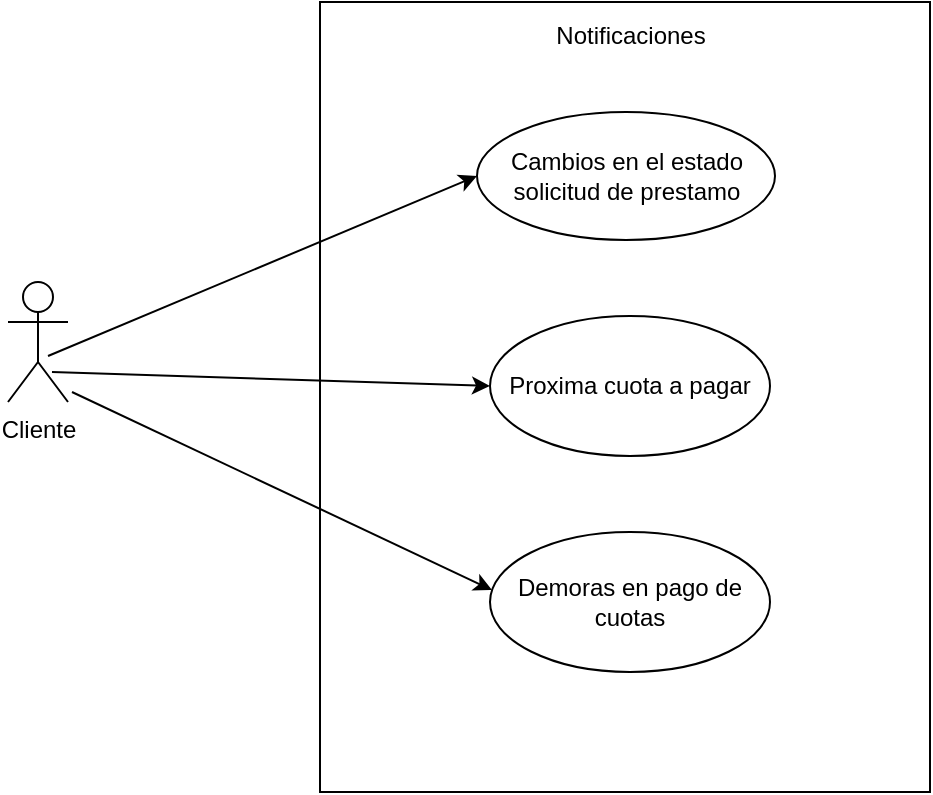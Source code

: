 <mxfile>
    <diagram id="1fi5Kx5LPePZL9SqUFNj" name="Page-1">
        <mxGraphModel dx="1277" dy="1185" grid="0" gridSize="10" guides="1" tooltips="1" connect="1" arrows="1" fold="1" page="0" pageScale="1" pageWidth="850" pageHeight="1100" math="0" shadow="0">
            <root>
                <mxCell id="0"/>
                <mxCell id="1" parent="0"/>
                <mxCell id="39" value="" style="rounded=0;whiteSpace=wrap;html=1;" parent="1" vertex="1">
                    <mxGeometry x="145" y="-158" width="305" height="395" as="geometry"/>
                </mxCell>
                <mxCell id="16" value="Demoras en pago de cuotas" style="ellipse;whiteSpace=wrap;html=1;" parent="1" vertex="1">
                    <mxGeometry x="230" y="107" width="140" height="70" as="geometry"/>
                </mxCell>
                <mxCell id="40" value="Notificaciones" style="text;html=1;align=center;verticalAlign=middle;resizable=0;points=[];autosize=1;strokeColor=none;" parent="1" vertex="1">
                    <mxGeometry x="257.5" y="-150" width="85" height="18" as="geometry"/>
                </mxCell>
                <mxCell id="67" style="edgeStyle=none;html=1;entryX=0;entryY=0.5;entryDx=0;entryDy=0;exitX=0.667;exitY=0.617;exitDx=0;exitDy=0;exitPerimeter=0;" parent="1" source="65" target="42" edge="1">
                    <mxGeometry relative="1" as="geometry">
                        <mxPoint x="19" y="12" as="sourcePoint"/>
                    </mxGeometry>
                </mxCell>
                <mxCell id="42" value="Cambios en el estado solicitud de prestamo" style="ellipse;whiteSpace=wrap;html=1;" parent="1" vertex="1">
                    <mxGeometry x="223.5" y="-103" width="149" height="64" as="geometry"/>
                </mxCell>
                <mxCell id="70" style="edgeStyle=none;html=1;exitX=0.733;exitY=0.75;exitDx=0;exitDy=0;exitPerimeter=0;entryX=0;entryY=0.5;entryDx=0;entryDy=0;" parent="1" source="65" edge="1" target="43">
                    <mxGeometry relative="1" as="geometry">
                        <mxPoint x="24" y="31" as="targetPoint"/>
                    </mxGeometry>
                </mxCell>
                <mxCell id="43" value="Proxima cuota a pagar" style="ellipse;whiteSpace=wrap;html=1;" parent="1" vertex="1">
                    <mxGeometry x="230" y="-1" width="140" height="70" as="geometry"/>
                </mxCell>
                <mxCell id="65" value="Cliente" style="shape=umlActor;verticalLabelPosition=bottom;verticalAlign=top;html=1;" parent="1" vertex="1">
                    <mxGeometry x="-11" y="-18" width="30" height="60" as="geometry"/>
                </mxCell>
                <mxCell id="75" style="edgeStyle=none;html=1;exitX=0.733;exitY=0.75;exitDx=0;exitDy=0;exitPerimeter=0;entryX=0.007;entryY=0.414;entryDx=0;entryDy=0;entryPerimeter=0;" edge="1" parent="1" target="16">
                    <mxGeometry relative="1" as="geometry">
                        <mxPoint x="240" y="44" as="targetPoint"/>
                        <mxPoint x="20.99" y="37" as="sourcePoint"/>
                    </mxGeometry>
                </mxCell>
            </root>
        </mxGraphModel>
    </diagram>
</mxfile>